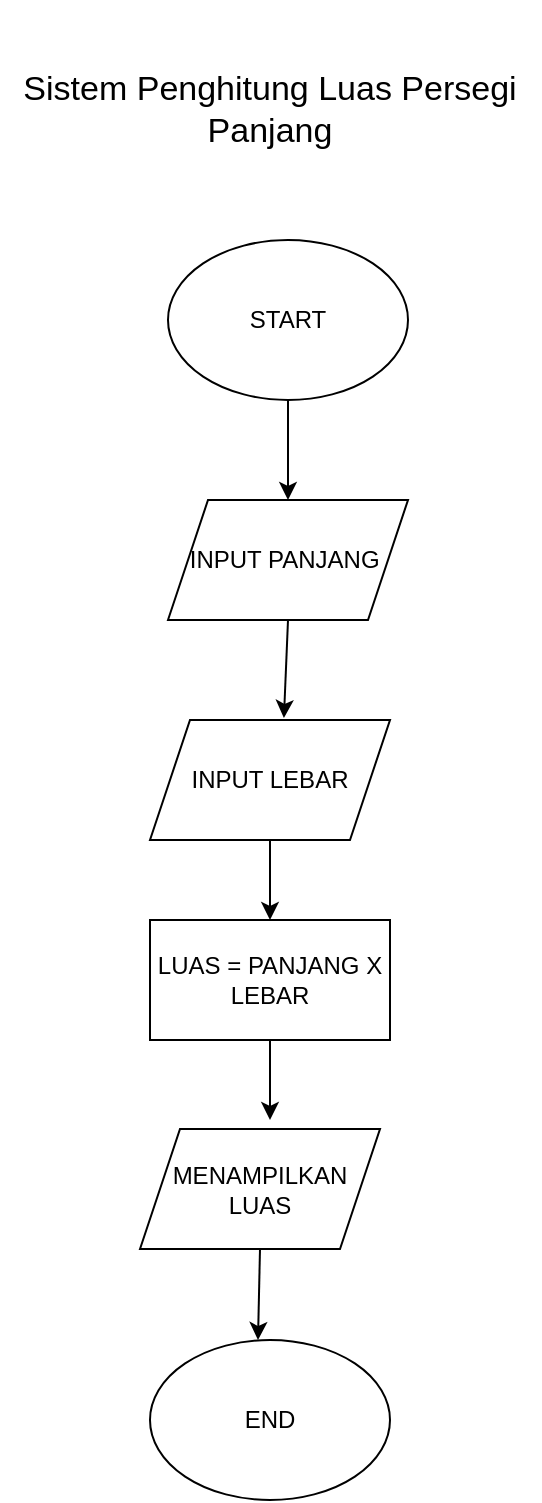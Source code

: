 <mxfile version="24.7.17">
  <diagram name="Halaman-1" id="lOhvgUiRI_1KBh9JaXYH">
    <mxGraphModel dx="880" dy="506" grid="1" gridSize="10" guides="1" tooltips="1" connect="1" arrows="1" fold="1" page="1" pageScale="1" pageWidth="827" pageHeight="1169" math="0" shadow="0">
      <root>
        <mxCell id="0" />
        <mxCell id="1" parent="0" />
        <mxCell id="yfmwMJTHukX5f08JLaN6-1" value="Sistem Penghitung Luas Persegi Panjang" style="text;html=1;align=center;verticalAlign=middle;whiteSpace=wrap;rounded=0;fontSize=17;" vertex="1" parent="1">
          <mxGeometry x="270" y="20" width="270" height="110" as="geometry" />
        </mxCell>
        <mxCell id="yfmwMJTHukX5f08JLaN6-2" value="START" style="ellipse;whiteSpace=wrap;html=1;" vertex="1" parent="1">
          <mxGeometry x="354" y="140" width="120" height="80" as="geometry" />
        </mxCell>
        <mxCell id="yfmwMJTHukX5f08JLaN6-3" value="INPUT PANJANG&amp;nbsp;" style="shape=parallelogram;perimeter=parallelogramPerimeter;whiteSpace=wrap;html=1;fixedSize=1;" vertex="1" parent="1">
          <mxGeometry x="354" y="270" width="120" height="60" as="geometry" />
        </mxCell>
        <mxCell id="yfmwMJTHukX5f08JLaN6-4" value="INPUT LEBAR" style="shape=parallelogram;perimeter=parallelogramPerimeter;whiteSpace=wrap;html=1;fixedSize=1;" vertex="1" parent="1">
          <mxGeometry x="345" y="380" width="120" height="60" as="geometry" />
        </mxCell>
        <mxCell id="yfmwMJTHukX5f08JLaN6-5" value="" style="endArrow=classic;html=1;rounded=0;exitX=0.5;exitY=1;exitDx=0;exitDy=0;entryX=0.5;entryY=0;entryDx=0;entryDy=0;" edge="1" parent="1" source="yfmwMJTHukX5f08JLaN6-2" target="yfmwMJTHukX5f08JLaN6-3">
          <mxGeometry width="50" height="50" relative="1" as="geometry">
            <mxPoint x="390" y="390" as="sourcePoint" />
            <mxPoint x="440" y="340" as="targetPoint" />
          </mxGeometry>
        </mxCell>
        <mxCell id="yfmwMJTHukX5f08JLaN6-6" value="" style="endArrow=classic;html=1;rounded=0;exitX=0.5;exitY=1;exitDx=0;exitDy=0;entryX=0.558;entryY=-0.017;entryDx=0;entryDy=0;entryPerimeter=0;" edge="1" parent="1" source="yfmwMJTHukX5f08JLaN6-3" target="yfmwMJTHukX5f08JLaN6-4">
          <mxGeometry width="50" height="50" relative="1" as="geometry">
            <mxPoint x="424" y="230" as="sourcePoint" />
            <mxPoint x="424" y="280" as="targetPoint" />
          </mxGeometry>
        </mxCell>
        <mxCell id="yfmwMJTHukX5f08JLaN6-7" value="LUAS = PANJANG X LEBAR" style="rounded=0;whiteSpace=wrap;html=1;" vertex="1" parent="1">
          <mxGeometry x="345" y="480" width="120" height="60" as="geometry" />
        </mxCell>
        <mxCell id="yfmwMJTHukX5f08JLaN6-8" value="" style="endArrow=classic;html=1;rounded=0;exitX=0.5;exitY=1;exitDx=0;exitDy=0;entryX=0.5;entryY=0;entryDx=0;entryDy=0;" edge="1" parent="1" source="yfmwMJTHukX5f08JLaN6-4" target="yfmwMJTHukX5f08JLaN6-7">
          <mxGeometry width="50" height="50" relative="1" as="geometry">
            <mxPoint x="390" y="490" as="sourcePoint" />
            <mxPoint x="440" y="440" as="targetPoint" />
          </mxGeometry>
        </mxCell>
        <mxCell id="yfmwMJTHukX5f08JLaN6-9" value="MENAMPILKAN LUAS" style="shape=parallelogram;perimeter=parallelogramPerimeter;whiteSpace=wrap;html=1;fixedSize=1;" vertex="1" parent="1">
          <mxGeometry x="340" y="584.5" width="120" height="60" as="geometry" />
        </mxCell>
        <mxCell id="yfmwMJTHukX5f08JLaN6-10" value="" style="endArrow=classic;html=1;rounded=0;exitX=0.5;exitY=1;exitDx=0;exitDy=0;" edge="1" parent="1" source="yfmwMJTHukX5f08JLaN6-7">
          <mxGeometry width="50" height="50" relative="1" as="geometry">
            <mxPoint x="390" y="590" as="sourcePoint" />
            <mxPoint x="405" y="580" as="targetPoint" />
          </mxGeometry>
        </mxCell>
        <mxCell id="yfmwMJTHukX5f08JLaN6-11" value="END" style="ellipse;whiteSpace=wrap;html=1;" vertex="1" parent="1">
          <mxGeometry x="345" y="690" width="120" height="80" as="geometry" />
        </mxCell>
        <mxCell id="yfmwMJTHukX5f08JLaN6-12" value="" style="endArrow=classic;html=1;rounded=0;exitX=0.5;exitY=1;exitDx=0;exitDy=0;entryX=0.45;entryY=0;entryDx=0;entryDy=0;entryPerimeter=0;" edge="1" parent="1" source="yfmwMJTHukX5f08JLaN6-9" target="yfmwMJTHukX5f08JLaN6-11">
          <mxGeometry width="50" height="50" relative="1" as="geometry">
            <mxPoint x="390" y="690" as="sourcePoint" />
            <mxPoint x="440" y="640" as="targetPoint" />
          </mxGeometry>
        </mxCell>
      </root>
    </mxGraphModel>
  </diagram>
</mxfile>
